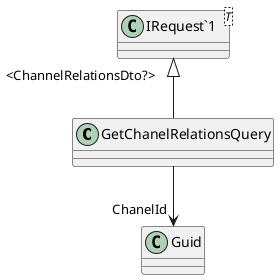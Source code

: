 @startuml
class GetChanelRelationsQuery {
}
class "IRequest`1"<T> {
}
"IRequest`1" "<СhannelRelationsDto?>" <|-- GetChanelRelationsQuery
GetChanelRelationsQuery --> "ChanelId" Guid
@enduml
